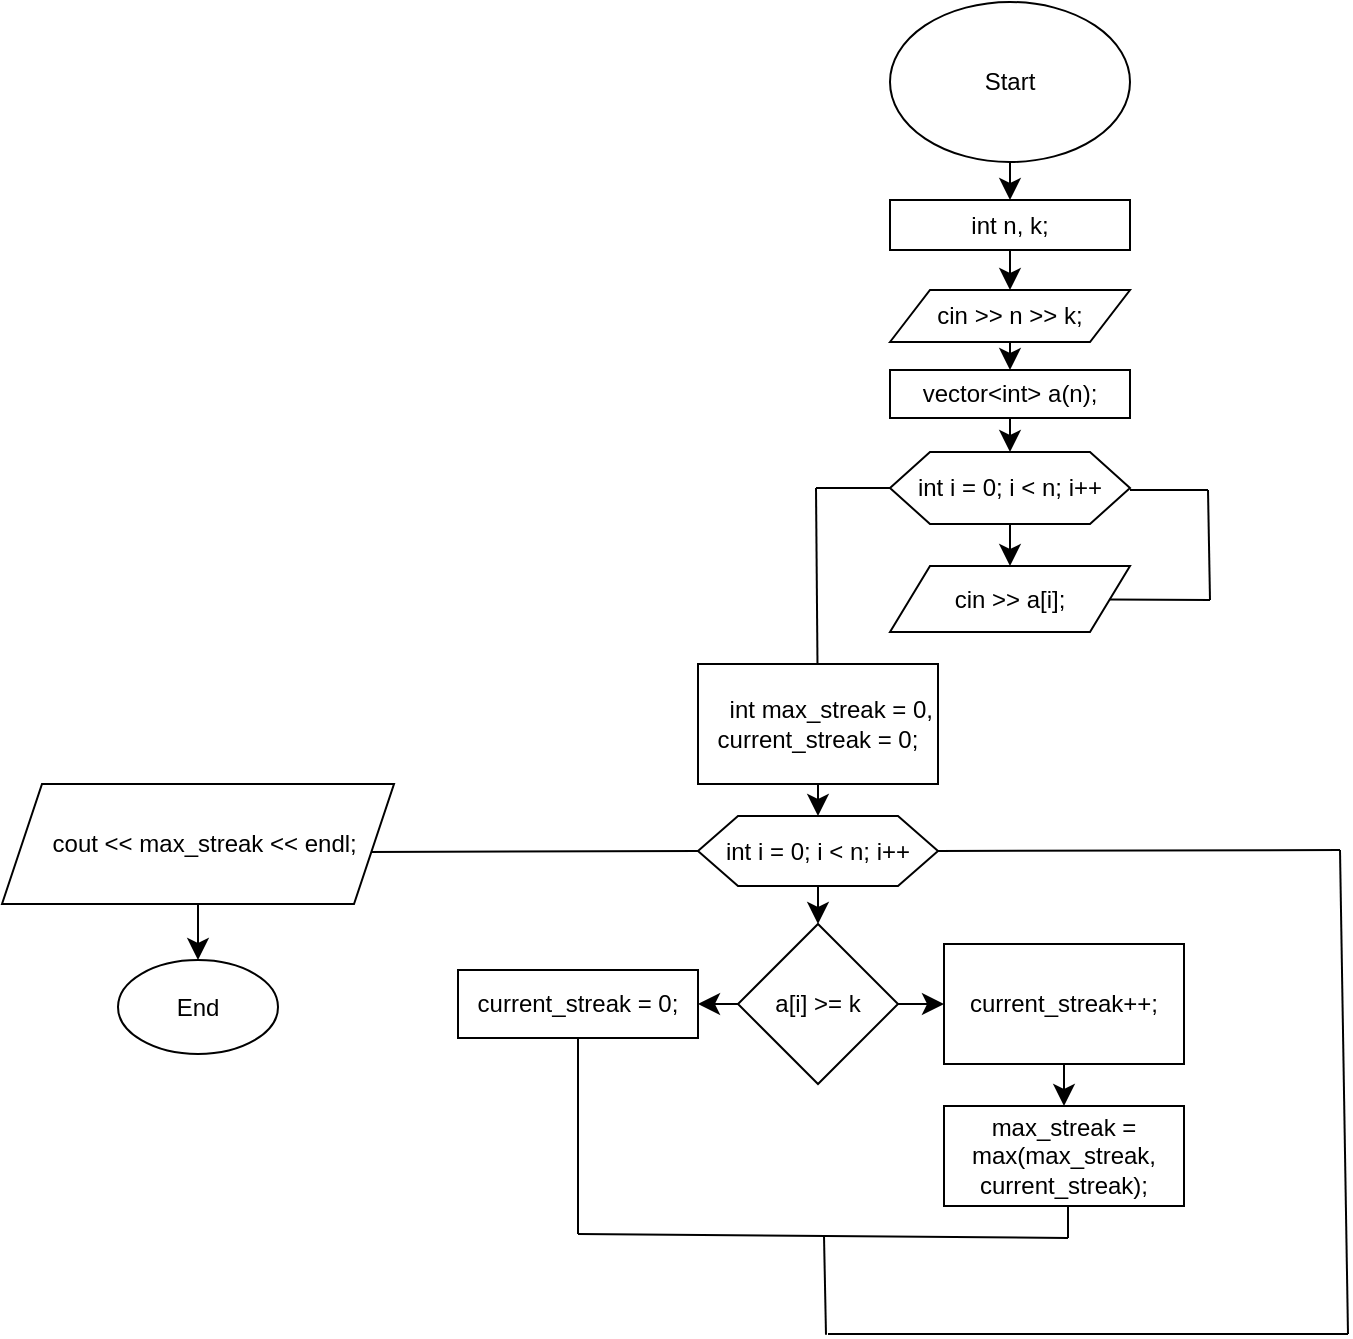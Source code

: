 <mxfile version="25.0.3">
  <diagram name="Сторінка-1" id="RYJA36DhHji6b8VQTD2Z">
    <mxGraphModel dx="1937" dy="1037" grid="0" gridSize="10" guides="1" tooltips="1" connect="1" arrows="1" fold="1" page="0" pageScale="1" pageWidth="827" pageHeight="1169" math="0" shadow="0">
      <root>
        <mxCell id="0" />
        <mxCell id="1" parent="0" />
        <mxCell id="UP2XQ-N7vEu87mzOGE53-3" value="" style="edgeStyle=none;curved=1;rounded=0;orthogonalLoop=1;jettySize=auto;html=1;fontSize=12;startSize=8;endSize=8;" edge="1" parent="1" source="UP2XQ-N7vEu87mzOGE53-1" target="UP2XQ-N7vEu87mzOGE53-2">
          <mxGeometry relative="1" as="geometry" />
        </mxCell>
        <mxCell id="UP2XQ-N7vEu87mzOGE53-1" value="Start" style="ellipse;whiteSpace=wrap;html=1;" vertex="1" parent="1">
          <mxGeometry x="140" y="160" width="120" height="80" as="geometry" />
        </mxCell>
        <mxCell id="UP2XQ-N7vEu87mzOGE53-5" value="" style="edgeStyle=none;curved=1;rounded=0;orthogonalLoop=1;jettySize=auto;html=1;fontSize=12;startSize=8;endSize=8;" edge="1" parent="1" source="UP2XQ-N7vEu87mzOGE53-2" target="UP2XQ-N7vEu87mzOGE53-4">
          <mxGeometry relative="1" as="geometry" />
        </mxCell>
        <mxCell id="UP2XQ-N7vEu87mzOGE53-2" value="int n, k;" style="whiteSpace=wrap;html=1;" vertex="1" parent="1">
          <mxGeometry x="140" y="259" width="120" height="25" as="geometry" />
        </mxCell>
        <mxCell id="UP2XQ-N7vEu87mzOGE53-7" value="" style="edgeStyle=none;curved=1;rounded=0;orthogonalLoop=1;jettySize=auto;html=1;fontSize=12;startSize=8;endSize=8;" edge="1" parent="1" source="UP2XQ-N7vEu87mzOGE53-4" target="UP2XQ-N7vEu87mzOGE53-6">
          <mxGeometry relative="1" as="geometry" />
        </mxCell>
        <mxCell id="UP2XQ-N7vEu87mzOGE53-4" value="cin &amp;gt;&amp;gt; n &amp;gt;&amp;gt; k;" style="shape=parallelogram;perimeter=parallelogramPerimeter;whiteSpace=wrap;html=1;fixedSize=1;" vertex="1" parent="1">
          <mxGeometry x="140" y="304" width="120" height="26" as="geometry" />
        </mxCell>
        <mxCell id="UP2XQ-N7vEu87mzOGE53-9" value="" style="edgeStyle=none;curved=1;rounded=0;orthogonalLoop=1;jettySize=auto;html=1;fontSize=12;startSize=8;endSize=8;" edge="1" parent="1" source="UP2XQ-N7vEu87mzOGE53-6" target="UP2XQ-N7vEu87mzOGE53-8">
          <mxGeometry relative="1" as="geometry" />
        </mxCell>
        <mxCell id="UP2XQ-N7vEu87mzOGE53-6" value="vector&amp;lt;int&amp;gt; a(n);" style="whiteSpace=wrap;html=1;" vertex="1" parent="1">
          <mxGeometry x="140" y="344" width="120" height="24" as="geometry" />
        </mxCell>
        <mxCell id="UP2XQ-N7vEu87mzOGE53-11" value="" style="edgeStyle=none;curved=1;rounded=0;orthogonalLoop=1;jettySize=auto;html=1;fontSize=12;startSize=8;endSize=8;" edge="1" parent="1" source="UP2XQ-N7vEu87mzOGE53-8" target="UP2XQ-N7vEu87mzOGE53-10">
          <mxGeometry relative="1" as="geometry" />
        </mxCell>
        <mxCell id="UP2XQ-N7vEu87mzOGE53-8" value="int i = 0; i &amp;lt; n; i++" style="shape=hexagon;perimeter=hexagonPerimeter2;whiteSpace=wrap;html=1;fixedSize=1;" vertex="1" parent="1">
          <mxGeometry x="140" y="385" width="120" height="36" as="geometry" />
        </mxCell>
        <mxCell id="UP2XQ-N7vEu87mzOGE53-10" value="cin &amp;gt;&amp;gt; a[i];" style="shape=parallelogram;perimeter=parallelogramPerimeter;whiteSpace=wrap;html=1;fixedSize=1;" vertex="1" parent="1">
          <mxGeometry x="140" y="442" width="120" height="33" as="geometry" />
        </mxCell>
        <mxCell id="UP2XQ-N7vEu87mzOGE53-12" value="" style="endArrow=none;html=1;rounded=0;fontSize=12;startSize=8;endSize=8;curved=1;" edge="1" parent="1">
          <mxGeometry width="50" height="50" relative="1" as="geometry">
            <mxPoint x="260" y="404" as="sourcePoint" />
            <mxPoint x="299" y="404" as="targetPoint" />
          </mxGeometry>
        </mxCell>
        <mxCell id="UP2XQ-N7vEu87mzOGE53-13" value="" style="endArrow=none;html=1;rounded=0;fontSize=12;startSize=8;endSize=8;curved=1;" edge="1" parent="1">
          <mxGeometry width="50" height="50" relative="1" as="geometry">
            <mxPoint x="299" y="404" as="sourcePoint" />
            <mxPoint x="300" y="459" as="targetPoint" />
          </mxGeometry>
        </mxCell>
        <mxCell id="UP2XQ-N7vEu87mzOGE53-14" value="" style="endArrow=none;html=1;rounded=0;fontSize=12;startSize=8;endSize=8;curved=1;" edge="1" parent="1" source="UP2XQ-N7vEu87mzOGE53-10">
          <mxGeometry width="50" height="50" relative="1" as="geometry">
            <mxPoint x="234" y="474" as="sourcePoint" />
            <mxPoint x="300" y="459" as="targetPoint" />
          </mxGeometry>
        </mxCell>
        <mxCell id="UP2XQ-N7vEu87mzOGE53-15" value="" style="endArrow=none;html=1;rounded=0;fontSize=12;startSize=8;endSize=8;curved=1;entryX=0;entryY=0.5;entryDx=0;entryDy=0;" edge="1" parent="1" target="UP2XQ-N7vEu87mzOGE53-8">
          <mxGeometry width="50" height="50" relative="1" as="geometry">
            <mxPoint x="103" y="403" as="sourcePoint" />
            <mxPoint x="206" y="416" as="targetPoint" />
          </mxGeometry>
        </mxCell>
        <mxCell id="UP2XQ-N7vEu87mzOGE53-16" value="" style="endArrow=none;html=1;rounded=0;fontSize=12;startSize=8;endSize=8;curved=1;" edge="1" parent="1" target="UP2XQ-N7vEu87mzOGE53-17">
          <mxGeometry width="50" height="50" relative="1" as="geometry">
            <mxPoint x="103" y="403" as="sourcePoint" />
            <mxPoint x="103" y="482" as="targetPoint" />
          </mxGeometry>
        </mxCell>
        <mxCell id="UP2XQ-N7vEu87mzOGE53-19" value="" style="edgeStyle=none;curved=1;rounded=0;orthogonalLoop=1;jettySize=auto;html=1;fontSize=12;startSize=8;endSize=8;" edge="1" parent="1" source="UP2XQ-N7vEu87mzOGE53-17" target="UP2XQ-N7vEu87mzOGE53-18">
          <mxGeometry relative="1" as="geometry" />
        </mxCell>
        <mxCell id="UP2XQ-N7vEu87mzOGE53-17" value="&lt;div&gt;&amp;nbsp; &amp;nbsp; int max_streak = 0, current_streak = 0;&lt;/div&gt;" style="rounded=0;whiteSpace=wrap;html=1;" vertex="1" parent="1">
          <mxGeometry x="44" y="491.0" width="120" height="60" as="geometry" />
        </mxCell>
        <mxCell id="UP2XQ-N7vEu87mzOGE53-21" value="" style="edgeStyle=none;curved=1;rounded=0;orthogonalLoop=1;jettySize=auto;html=1;fontSize=12;startSize=8;endSize=8;" edge="1" parent="1" source="UP2XQ-N7vEu87mzOGE53-18" target="UP2XQ-N7vEu87mzOGE53-20">
          <mxGeometry relative="1" as="geometry" />
        </mxCell>
        <mxCell id="UP2XQ-N7vEu87mzOGE53-18" value="int i = 0; i &amp;lt; n; i++" style="shape=hexagon;perimeter=hexagonPerimeter2;whiteSpace=wrap;html=1;fixedSize=1;rounded=0;" vertex="1" parent="1">
          <mxGeometry x="44" y="567" width="120" height="35" as="geometry" />
        </mxCell>
        <mxCell id="UP2XQ-N7vEu87mzOGE53-23" value="" style="edgeStyle=none;curved=1;rounded=0;orthogonalLoop=1;jettySize=auto;html=1;fontSize=12;startSize=8;endSize=8;" edge="1" parent="1" source="UP2XQ-N7vEu87mzOGE53-20" target="UP2XQ-N7vEu87mzOGE53-22">
          <mxGeometry relative="1" as="geometry" />
        </mxCell>
        <mxCell id="UP2XQ-N7vEu87mzOGE53-27" value="" style="edgeStyle=none;curved=1;rounded=0;orthogonalLoop=1;jettySize=auto;html=1;fontSize=12;startSize=8;endSize=8;" edge="1" parent="1" source="UP2XQ-N7vEu87mzOGE53-20" target="UP2XQ-N7vEu87mzOGE53-26">
          <mxGeometry relative="1" as="geometry" />
        </mxCell>
        <mxCell id="UP2XQ-N7vEu87mzOGE53-20" value="a[i] &amp;gt;= k" style="rhombus;whiteSpace=wrap;html=1;rounded=0;" vertex="1" parent="1">
          <mxGeometry x="64" y="621" width="80" height="80" as="geometry" />
        </mxCell>
        <mxCell id="UP2XQ-N7vEu87mzOGE53-25" value="" style="edgeStyle=none;curved=1;rounded=0;orthogonalLoop=1;jettySize=auto;html=1;fontSize=12;startSize=8;endSize=8;" edge="1" parent="1" source="UP2XQ-N7vEu87mzOGE53-22" target="UP2XQ-N7vEu87mzOGE53-24">
          <mxGeometry relative="1" as="geometry" />
        </mxCell>
        <mxCell id="UP2XQ-N7vEu87mzOGE53-22" value="current_streak++;" style="whiteSpace=wrap;html=1;rounded=0;" vertex="1" parent="1">
          <mxGeometry x="167" y="631" width="120" height="60" as="geometry" />
        </mxCell>
        <mxCell id="UP2XQ-N7vEu87mzOGE53-24" value="max_streak = max(max_streak, current_streak);" style="whiteSpace=wrap;html=1;rounded=0;" vertex="1" parent="1">
          <mxGeometry x="167" y="712" width="120" height="50" as="geometry" />
        </mxCell>
        <mxCell id="UP2XQ-N7vEu87mzOGE53-26" value="current_streak = 0;" style="whiteSpace=wrap;html=1;rounded=0;" vertex="1" parent="1">
          <mxGeometry x="-76" y="644" width="120" height="34" as="geometry" />
        </mxCell>
        <mxCell id="UP2XQ-N7vEu87mzOGE53-28" value="" style="endArrow=none;html=1;rounded=0;fontSize=12;startSize=8;endSize=8;curved=1;entryX=0.5;entryY=1;entryDx=0;entryDy=0;" edge="1" parent="1" target="UP2XQ-N7vEu87mzOGE53-26">
          <mxGeometry width="50" height="50" relative="1" as="geometry">
            <mxPoint x="-16" y="776" as="sourcePoint" />
            <mxPoint x="207" y="689" as="targetPoint" />
          </mxGeometry>
        </mxCell>
        <mxCell id="UP2XQ-N7vEu87mzOGE53-29" value="" style="endArrow=none;html=1;rounded=0;fontSize=12;startSize=8;endSize=8;curved=1;entryX=0.5;entryY=1;entryDx=0;entryDy=0;" edge="1" parent="1">
          <mxGeometry width="50" height="50" relative="1" as="geometry">
            <mxPoint x="229" y="778" as="sourcePoint" />
            <mxPoint x="229" y="762" as="targetPoint" />
          </mxGeometry>
        </mxCell>
        <mxCell id="UP2XQ-N7vEu87mzOGE53-30" value="" style="endArrow=none;html=1;rounded=0;fontSize=12;startSize=8;endSize=8;curved=1;" edge="1" parent="1">
          <mxGeometry width="50" height="50" relative="1" as="geometry">
            <mxPoint x="229" y="778" as="sourcePoint" />
            <mxPoint x="-16" y="776" as="targetPoint" />
          </mxGeometry>
        </mxCell>
        <mxCell id="UP2XQ-N7vEu87mzOGE53-31" value="" style="endArrow=none;html=1;rounded=0;fontSize=12;startSize=8;endSize=8;curved=1;" edge="1" parent="1">
          <mxGeometry width="50" height="50" relative="1" as="geometry">
            <mxPoint x="108" y="826.356" as="sourcePoint" />
            <mxPoint x="107" y="777" as="targetPoint" />
          </mxGeometry>
        </mxCell>
        <mxCell id="UP2XQ-N7vEu87mzOGE53-32" value="" style="endArrow=none;html=1;rounded=0;fontSize=12;startSize=8;endSize=8;curved=1;" edge="1" parent="1">
          <mxGeometry width="50" height="50" relative="1" as="geometry">
            <mxPoint x="109" y="826" as="sourcePoint" />
            <mxPoint x="369" y="826" as="targetPoint" />
          </mxGeometry>
        </mxCell>
        <mxCell id="UP2XQ-N7vEu87mzOGE53-33" value="" style="endArrow=none;html=1;rounded=0;fontSize=12;startSize=8;endSize=8;curved=1;" edge="1" parent="1">
          <mxGeometry width="50" height="50" relative="1" as="geometry">
            <mxPoint x="369" y="826" as="sourcePoint" />
            <mxPoint x="365" y="584" as="targetPoint" />
          </mxGeometry>
        </mxCell>
        <mxCell id="UP2XQ-N7vEu87mzOGE53-34" value="" style="endArrow=none;html=1;rounded=0;fontSize=12;startSize=8;endSize=8;curved=1;entryX=1;entryY=0.5;entryDx=0;entryDy=0;" edge="1" parent="1" target="UP2XQ-N7vEu87mzOGE53-18">
          <mxGeometry width="50" height="50" relative="1" as="geometry">
            <mxPoint x="365" y="584" as="sourcePoint" />
            <mxPoint x="344" y="647" as="targetPoint" />
          </mxGeometry>
        </mxCell>
        <mxCell id="UP2XQ-N7vEu87mzOGE53-35" value="" style="endArrow=none;html=1;rounded=0;fontSize=12;startSize=8;endSize=8;curved=1;entryX=0;entryY=0.5;entryDx=0;entryDy=0;" edge="1" parent="1" target="UP2XQ-N7vEu87mzOGE53-18">
          <mxGeometry width="50" height="50" relative="1" as="geometry">
            <mxPoint x="-122" y="585" as="sourcePoint" />
            <mxPoint x="79" y="606" as="targetPoint" />
          </mxGeometry>
        </mxCell>
        <mxCell id="UP2XQ-N7vEu87mzOGE53-38" value="" style="edgeStyle=none;curved=1;rounded=0;orthogonalLoop=1;jettySize=auto;html=1;fontSize=12;startSize=8;endSize=8;" edge="1" parent="1" source="UP2XQ-N7vEu87mzOGE53-36" target="UP2XQ-N7vEu87mzOGE53-37">
          <mxGeometry relative="1" as="geometry" />
        </mxCell>
        <mxCell id="UP2XQ-N7vEu87mzOGE53-36" value="&lt;div&gt;&amp;nbsp; cout &amp;lt;&amp;lt; max_streak &amp;lt;&amp;lt; endl;&lt;/div&gt;" style="shape=parallelogram;perimeter=parallelogramPerimeter;whiteSpace=wrap;html=1;fixedSize=1;" vertex="1" parent="1">
          <mxGeometry x="-304" y="551" width="196" height="60" as="geometry" />
        </mxCell>
        <mxCell id="UP2XQ-N7vEu87mzOGE53-37" value="End" style="ellipse;whiteSpace=wrap;html=1;" vertex="1" parent="1">
          <mxGeometry x="-246" y="639" width="80" height="47" as="geometry" />
        </mxCell>
      </root>
    </mxGraphModel>
  </diagram>
</mxfile>
